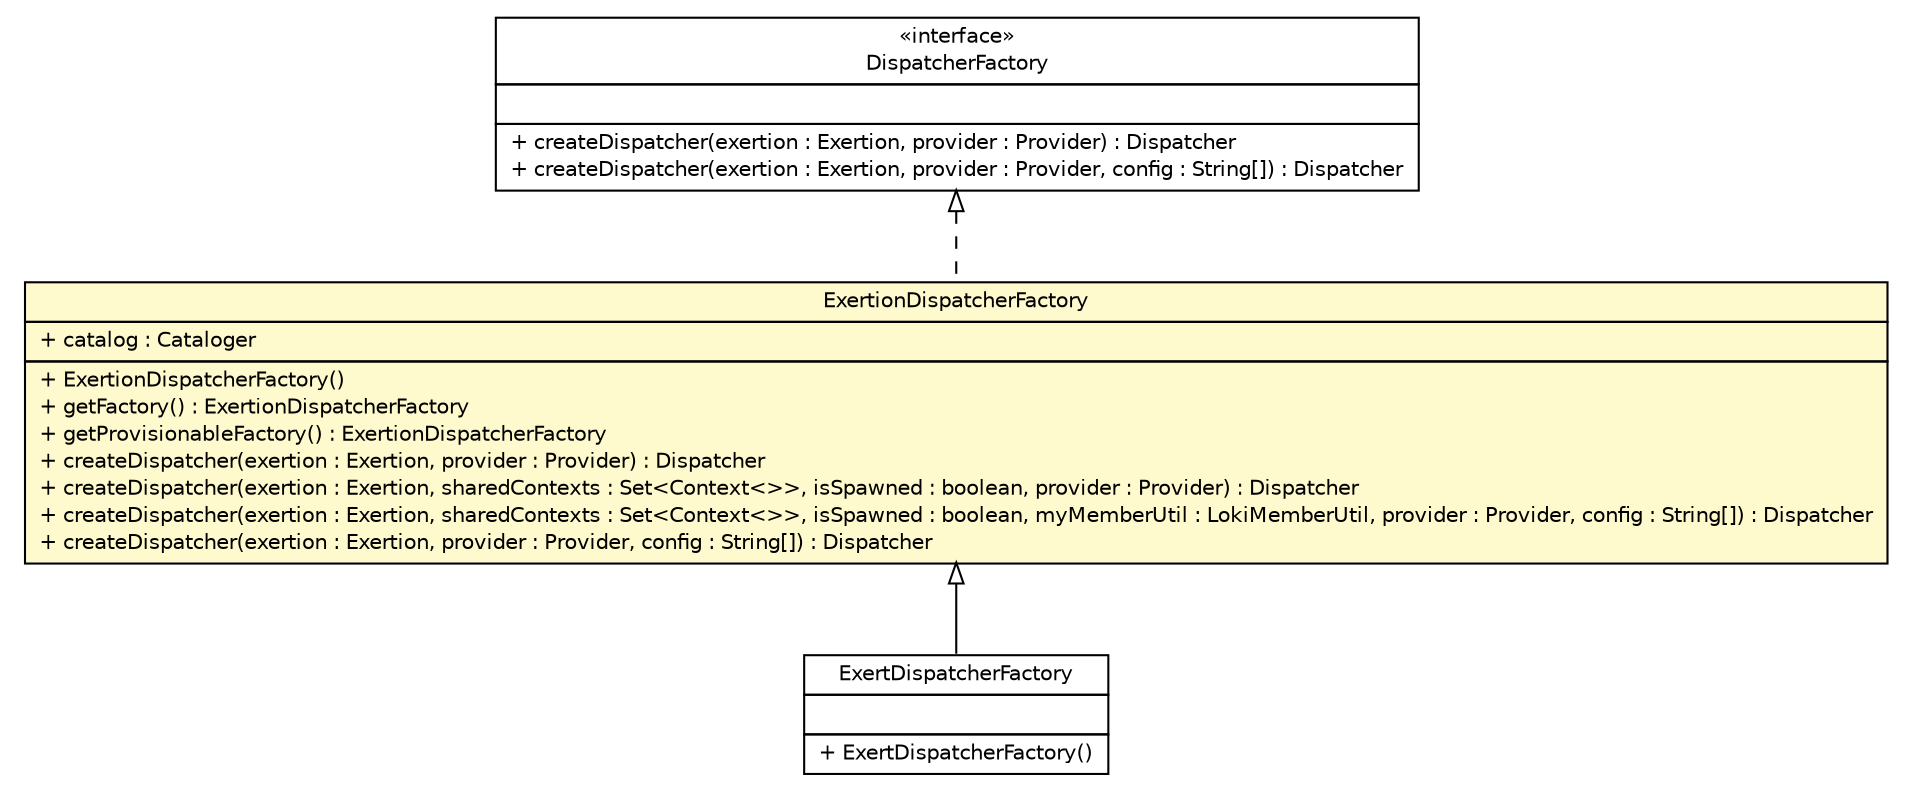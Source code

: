 #!/usr/local/bin/dot
#
# Class diagram 
# Generated by UMLGraph version R5_6 (http://www.umlgraph.org/)
#

digraph G {
	edge [fontname="Helvetica",fontsize=10,labelfontname="Helvetica",labelfontsize=10];
	node [fontname="Helvetica",fontsize=10,shape=plaintext];
	nodesep=0.25;
	ranksep=0.5;
	// sorcer.core.dispatch.ExertionDispatcherFactory
	c229729 [label=<<table title="sorcer.core.dispatch.ExertionDispatcherFactory" border="0" cellborder="1" cellspacing="0" cellpadding="2" port="p" bgcolor="lemonChiffon" href="./ExertionDispatcherFactory.html">
		<tr><td><table border="0" cellspacing="0" cellpadding="1">
<tr><td align="center" balign="center"> ExertionDispatcherFactory </td></tr>
		</table></td></tr>
		<tr><td><table border="0" cellspacing="0" cellpadding="1">
<tr><td align="left" balign="left"> + catalog : Cataloger </td></tr>
		</table></td></tr>
		<tr><td><table border="0" cellspacing="0" cellpadding="1">
<tr><td align="left" balign="left"> + ExertionDispatcherFactory() </td></tr>
<tr><td align="left" balign="left"> + getFactory() : ExertionDispatcherFactory </td></tr>
<tr><td align="left" balign="left"> + getProvisionableFactory() : ExertionDispatcherFactory </td></tr>
<tr><td align="left" balign="left"> + createDispatcher(exertion : Exertion, provider : Provider) : Dispatcher </td></tr>
<tr><td align="left" balign="left"> + createDispatcher(exertion : Exertion, sharedContexts : Set&lt;Context&lt;&gt;&gt;, isSpawned : boolean, provider : Provider) : Dispatcher </td></tr>
<tr><td align="left" balign="left"> + createDispatcher(exertion : Exertion, sharedContexts : Set&lt;Context&lt;&gt;&gt;, isSpawned : boolean, myMemberUtil : LokiMemberUtil, provider : Provider, config : String[]) : Dispatcher </td></tr>
<tr><td align="left" balign="left"> + createDispatcher(exertion : Exertion, provider : Provider, config : String[]) : Dispatcher </td></tr>
		</table></td></tr>
		</table>>, URL="./ExertionDispatcherFactory.html", fontname="Helvetica", fontcolor="black", fontsize=10.0];
	// sorcer.core.dispatch.ExertDispatcherFactory
	c229739 [label=<<table title="sorcer.core.dispatch.ExertDispatcherFactory" border="0" cellborder="1" cellspacing="0" cellpadding="2" port="p" href="./ExertDispatcherFactory.html">
		<tr><td><table border="0" cellspacing="0" cellpadding="1">
<tr><td align="center" balign="center"> ExertDispatcherFactory </td></tr>
		</table></td></tr>
		<tr><td><table border="0" cellspacing="0" cellpadding="1">
<tr><td align="left" balign="left">  </td></tr>
		</table></td></tr>
		<tr><td><table border="0" cellspacing="0" cellpadding="1">
<tr><td align="left" balign="left"> + ExertDispatcherFactory() </td></tr>
		</table></td></tr>
		</table>>, URL="./ExertDispatcherFactory.html", fontname="Helvetica", fontcolor="black", fontsize=10.0];
	// sorcer.core.dispatch.DispatcherFactory
	c229753 [label=<<table title="sorcer.core.dispatch.DispatcherFactory" border="0" cellborder="1" cellspacing="0" cellpadding="2" port="p" href="./DispatcherFactory.html">
		<tr><td><table border="0" cellspacing="0" cellpadding="1">
<tr><td align="center" balign="center"> &#171;interface&#187; </td></tr>
<tr><td align="center" balign="center"> DispatcherFactory </td></tr>
		</table></td></tr>
		<tr><td><table border="0" cellspacing="0" cellpadding="1">
<tr><td align="left" balign="left">  </td></tr>
		</table></td></tr>
		<tr><td><table border="0" cellspacing="0" cellpadding="1">
<tr><td align="left" balign="left"> + createDispatcher(exertion : Exertion, provider : Provider) : Dispatcher </td></tr>
<tr><td align="left" balign="left"> + createDispatcher(exertion : Exertion, provider : Provider, config : String[]) : Dispatcher </td></tr>
		</table></td></tr>
		</table>>, URL="./DispatcherFactory.html", fontname="Helvetica", fontcolor="black", fontsize=10.0];
	//sorcer.core.dispatch.ExertionDispatcherFactory implements sorcer.core.dispatch.DispatcherFactory
	c229753:p -> c229729:p [dir=back,arrowtail=empty,style=dashed];
	//sorcer.core.dispatch.ExertDispatcherFactory extends sorcer.core.dispatch.ExertionDispatcherFactory
	c229729:p -> c229739:p [dir=back,arrowtail=empty];
}

